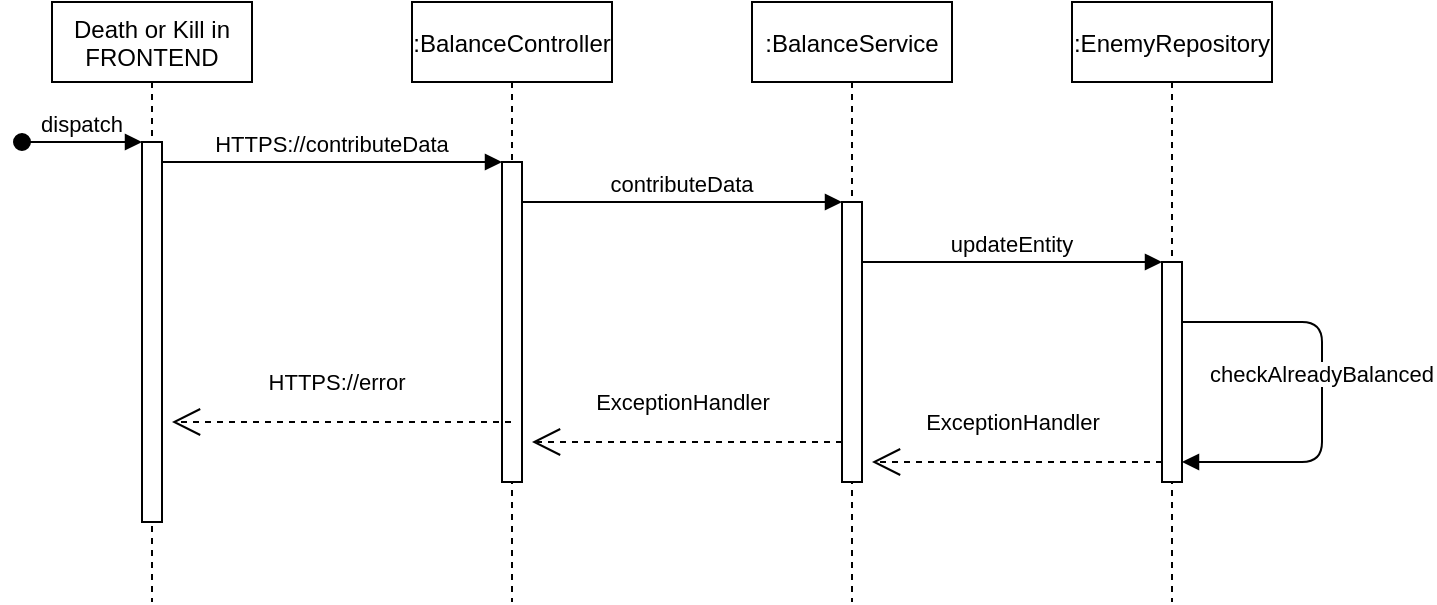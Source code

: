 <mxfile version="20.8.5" type="device"><diagram id="kgpKYQtTHZ0yAKxKKP6v" name="Page-1"><mxGraphModel dx="812" dy="542" grid="1" gridSize="10" guides="1" tooltips="1" connect="1" arrows="1" fold="1" page="1" pageScale="1" pageWidth="850" pageHeight="1100" math="0" shadow="0"><root><mxCell id="0"/><mxCell id="1" parent="0"/><mxCell id="3nuBFxr9cyL0pnOWT2aG-1" value="Death or Kill in&#10;FRONTEND" style="shape=umlLifeline;perimeter=lifelinePerimeter;container=1;collapsible=0;recursiveResize=0;rounded=0;shadow=0;strokeWidth=1;" parent="1" vertex="1"><mxGeometry x="120" y="80" width="100" height="300" as="geometry"/></mxCell><mxCell id="3nuBFxr9cyL0pnOWT2aG-2" value="" style="points=[];perimeter=orthogonalPerimeter;rounded=0;shadow=0;strokeWidth=1;" parent="3nuBFxr9cyL0pnOWT2aG-1" vertex="1"><mxGeometry x="45" y="70" width="10" height="190" as="geometry"/></mxCell><mxCell id="3nuBFxr9cyL0pnOWT2aG-3" value="dispatch" style="verticalAlign=bottom;startArrow=oval;endArrow=block;startSize=8;shadow=0;strokeWidth=1;" parent="3nuBFxr9cyL0pnOWT2aG-1" target="3nuBFxr9cyL0pnOWT2aG-2" edge="1"><mxGeometry relative="1" as="geometry"><mxPoint x="-15" y="70" as="sourcePoint"/></mxGeometry></mxCell><mxCell id="3nuBFxr9cyL0pnOWT2aG-5" value=":BalanceController" style="shape=umlLifeline;perimeter=lifelinePerimeter;container=1;collapsible=0;recursiveResize=0;rounded=0;shadow=0;strokeWidth=1;" parent="1" vertex="1"><mxGeometry x="300" y="80" width="100" height="300" as="geometry"/></mxCell><mxCell id="3nuBFxr9cyL0pnOWT2aG-6" value="" style="points=[];perimeter=orthogonalPerimeter;rounded=0;shadow=0;strokeWidth=1;" parent="3nuBFxr9cyL0pnOWT2aG-5" vertex="1"><mxGeometry x="45" y="80" width="10" height="160" as="geometry"/></mxCell><mxCell id="3nuBFxr9cyL0pnOWT2aG-8" value="HTTPS://contributeData" style="verticalAlign=bottom;endArrow=block;entryX=0;entryY=0;shadow=0;strokeWidth=1;" parent="1" source="3nuBFxr9cyL0pnOWT2aG-2" target="3nuBFxr9cyL0pnOWT2aG-6" edge="1"><mxGeometry relative="1" as="geometry"><mxPoint x="275" y="160" as="sourcePoint"/></mxGeometry></mxCell><mxCell id="VwdGUGy6jsAFS9MMTzQQ-1" value=":BalanceService" style="shape=umlLifeline;perimeter=lifelinePerimeter;container=1;collapsible=0;recursiveResize=0;rounded=0;shadow=0;strokeWidth=1;" parent="1" vertex="1"><mxGeometry x="470" y="80" width="100" height="300" as="geometry"/></mxCell><mxCell id="VwdGUGy6jsAFS9MMTzQQ-2" value="" style="points=[];perimeter=orthogonalPerimeter;rounded=0;shadow=0;strokeWidth=1;" parent="VwdGUGy6jsAFS9MMTzQQ-1" vertex="1"><mxGeometry x="45" y="100" width="10" height="140" as="geometry"/></mxCell><mxCell id="VwdGUGy6jsAFS9MMTzQQ-3" value="contributeData" style="verticalAlign=bottom;endArrow=block;shadow=0;strokeWidth=1;" parent="1" source="3nuBFxr9cyL0pnOWT2aG-6" target="VwdGUGy6jsAFS9MMTzQQ-2" edge="1"><mxGeometry relative="1" as="geometry"><mxPoint x="355" y="210.0" as="sourcePoint"/><mxPoint x="525" y="210.0" as="targetPoint"/><Array as="points"><mxPoint x="440" y="180"/></Array></mxGeometry></mxCell><mxCell id="VwdGUGy6jsAFS9MMTzQQ-4" value=":EnemyRepository" style="shape=umlLifeline;perimeter=lifelinePerimeter;container=1;collapsible=0;recursiveResize=0;rounded=0;shadow=0;strokeWidth=1;" parent="1" vertex="1"><mxGeometry x="630" y="80" width="100" height="300" as="geometry"/></mxCell><mxCell id="VwdGUGy6jsAFS9MMTzQQ-5" value="" style="points=[];perimeter=orthogonalPerimeter;rounded=0;shadow=0;strokeWidth=1;" parent="VwdGUGy6jsAFS9MMTzQQ-4" vertex="1"><mxGeometry x="45" y="130" width="10" height="110" as="geometry"/></mxCell><mxCell id="VwdGUGy6jsAFS9MMTzQQ-7" value="checkAlreadyBalanced" style="verticalAlign=bottom;endArrow=block;shadow=0;strokeWidth=1;" parent="VwdGUGy6jsAFS9MMTzQQ-4" source="VwdGUGy6jsAFS9MMTzQQ-5" target="VwdGUGy6jsAFS9MMTzQQ-5" edge="1"><mxGeometry relative="1" as="geometry"><mxPoint x="60" y="160" as="sourcePoint"/><mxPoint x="60" y="230" as="targetPoint"/><Array as="points"><mxPoint x="125" y="160"/><mxPoint x="125" y="230"/></Array></mxGeometry></mxCell><mxCell id="VwdGUGy6jsAFS9MMTzQQ-6" value="updateEntity" style="verticalAlign=bottom;endArrow=block;shadow=0;strokeWidth=1;" parent="1" source="VwdGUGy6jsAFS9MMTzQQ-2" target="VwdGUGy6jsAFS9MMTzQQ-5" edge="1"><mxGeometry relative="1" as="geometry"><mxPoint x="570" y="229.74" as="sourcePoint"/><mxPoint x="730" y="229.74" as="targetPoint"/><Array as="points"><mxPoint x="590" y="210"/><mxPoint x="655" y="210"/></Array><mxPoint as="offset"/></mxGeometry></mxCell><mxCell id="VwdGUGy6jsAFS9MMTzQQ-8" value="ExceptionHandler" style="endArrow=open;endSize=12;dashed=1;html=1;rounded=0;" parent="1" source="VwdGUGy6jsAFS9MMTzQQ-5" edge="1"><mxGeometry x="0.035" y="-20" width="160" relative="1" as="geometry"><mxPoint x="510" y="410" as="sourcePoint"/><mxPoint x="530" y="310" as="targetPoint"/><Array as="points"><mxPoint x="600" y="310"/></Array><mxPoint as="offset"/></mxGeometry></mxCell><mxCell id="YTCfKB1xoWs6kxgNYSCd-2" value="ExceptionHandler" style="endArrow=open;endSize=12;dashed=1;html=1;rounded=0;" edge="1" parent="1" source="VwdGUGy6jsAFS9MMTzQQ-2"><mxGeometry x="0.035" y="-20" width="160" relative="1" as="geometry"><mxPoint x="505" y="300.0" as="sourcePoint"/><mxPoint x="360" y="300" as="targetPoint"/><Array as="points"><mxPoint x="430" y="300"/></Array><mxPoint as="offset"/></mxGeometry></mxCell><mxCell id="YTCfKB1xoWs6kxgNYSCd-3" value="HTTPS://error" style="endArrow=open;endSize=12;dashed=1;html=1;rounded=0;" edge="1" parent="1" source="3nuBFxr9cyL0pnOWT2aG-5"><mxGeometry x="0.035" y="-20" width="160" relative="1" as="geometry"><mxPoint x="335" y="290.0" as="sourcePoint"/><mxPoint x="180" y="290.0" as="targetPoint"/><Array as="points"><mxPoint x="250" y="290"/></Array><mxPoint as="offset"/></mxGeometry></mxCell></root></mxGraphModel></diagram></mxfile>